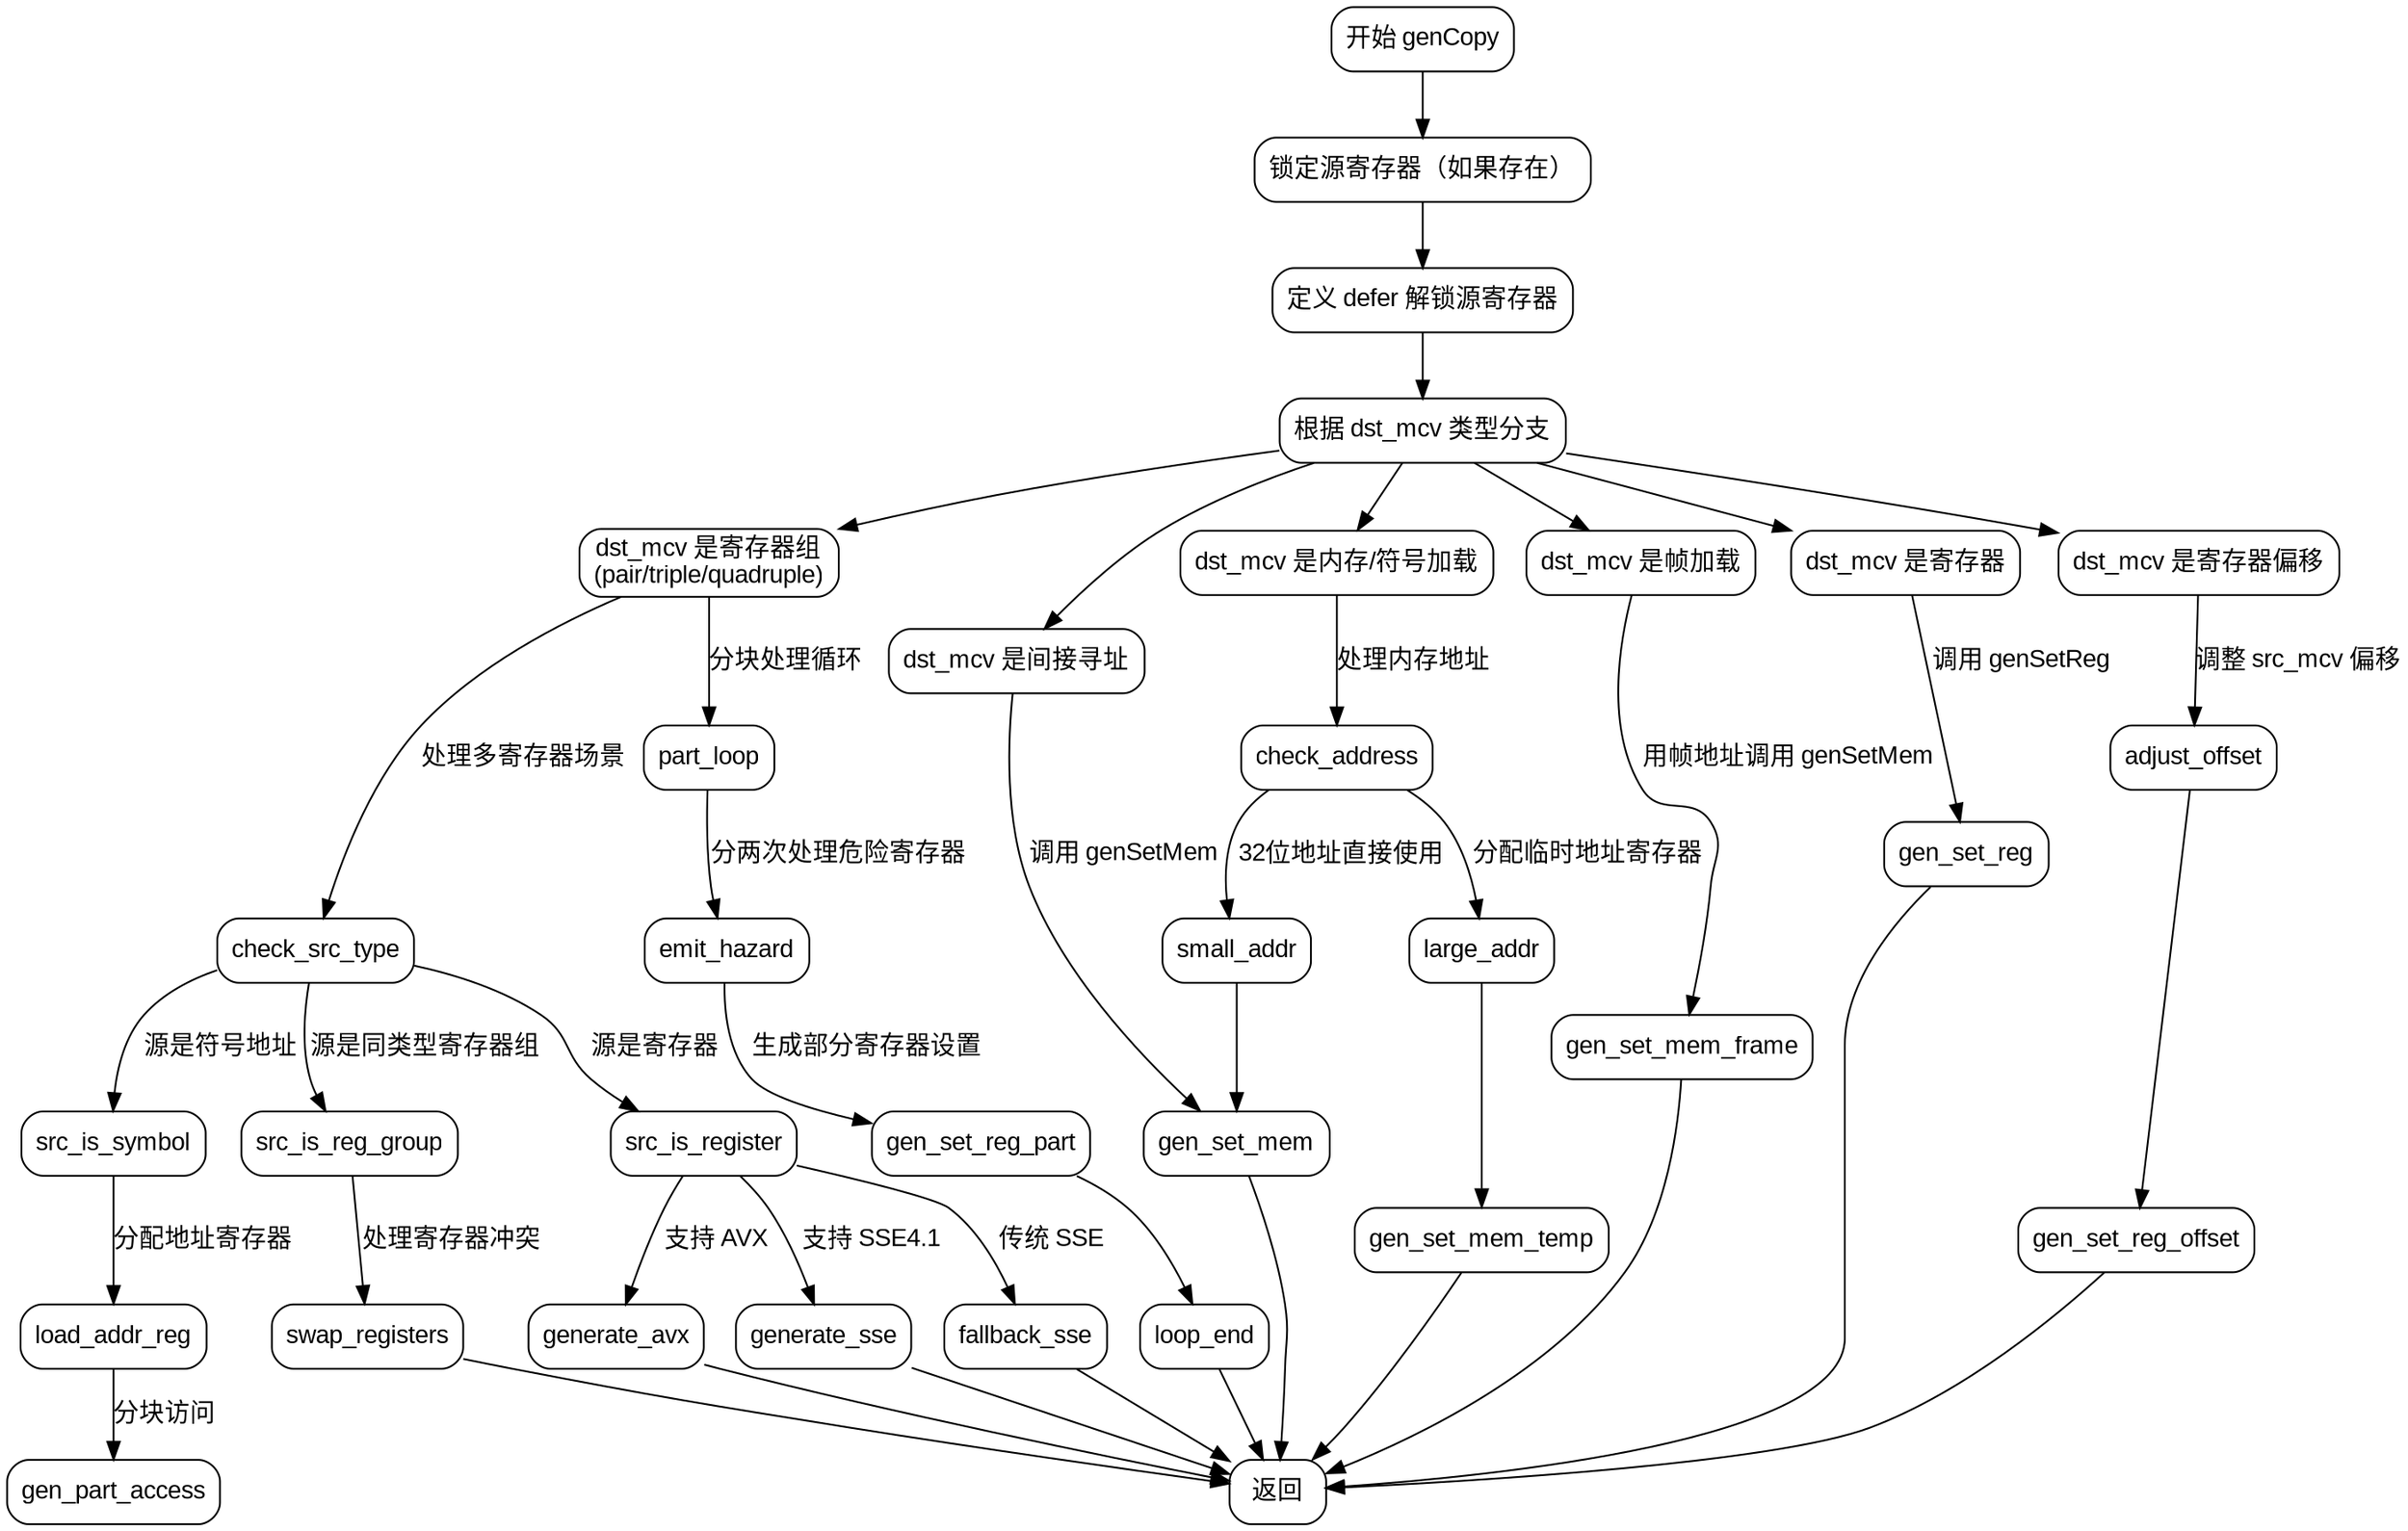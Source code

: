 
digraph flowchart {
    node [shape=rectangle, style="rounded", fontname="Arial"];
    edge [fontname="Arial"];

    start [label="开始 genCopy"];
    lock_src_reg [label="锁定源寄存器（如果存在）"];
    defer_unlock [label="定义 defer 解锁源寄存器"];
    switch_dst_mcv [label="根据 dst_mcv 类型分支"];

    // 主要分支节点
    register [label="dst_mcv 是寄存器"];
    register_offset [label="dst_mcv 是寄存器偏移"];
    inline_reg_group [label="dst_mcv 是寄存器组\n(pair/triple/quadruple)"];
    indirect [label="dst_mcv 是间接寻址"];
    memory_load [label="dst_mcv 是内存/符号加载"];
    load_frame [label="dst_mcv 是帧加载"];

    // 分支处理逻辑
    register -> gen_set_reg [label="调用 genSetReg"];
    register_offset -> adjust_offset [label="调整 src_mcv 偏移"];
    adjust_offset -> gen_set_reg_offset;

    inline_reg_group -> check_src_type [label="处理多寄存器场景"];
    check_src_type -> src_is_register [label="源是寄存器"];
    src_is_register -> generate_avx [label="支持 AVX"];
    generate_avx -> return;
    src_is_register -> generate_sse [label="支持 SSE4.1"];
    generate_sse -> return;
    src_is_register -> fallback_sse [label="传统 SSE"];
    fallback_sse -> return;

    check_src_type -> src_is_reg_group [label="源是同类型寄存器组"];
    src_is_reg_group -> swap_registers [label="处理寄存器冲突"];
    swap_registers -> return;

    check_src_type -> src_is_symbol [label="源是符号地址"];
    src_is_symbol -> load_addr_reg [label="分配地址寄存器"];
    load_addr_reg -> gen_part_access [label="分块访问"];

    inline_reg_group -> part_loop [label="分块处理循环"];
    part_loop -> emit_hazard [label="分两次处理危险寄存器"];
    emit_hazard -> gen_set_reg_part [label="生成部分寄存器设置"];
    gen_set_reg_part -> loop_end;

    indirect -> gen_set_mem [label="调用 genSetMem"];
    memory_load -> check_address [label="处理内存地址"];
    check_address -> small_addr [label="32位地址直接使用"];
    small_addr -> gen_set_mem;
    check_address -> large_addr [label="分配临时地址寄存器"];
    large_addr -> gen_set_mem_temp;

    load_frame -> gen_set_mem_frame [label="用帧地址调用 genSetMem"];

    // 公共出口
    return [label="返回"];
    loop_end -> return;
    gen_set_reg -> return;
    gen_set_reg_offset -> return;
    gen_set_mem -> return;
    gen_set_mem_temp -> return;
    gen_set_mem_frame -> return;

    // 连接主流程
    start -> lock_src_reg -> defer_unlock -> switch_dst_mcv;
    switch_dst_mcv -> register;
    switch_dst_mcv -> register_offset;
    switch_dst_mcv -> inline_reg_group;
    switch_dst_mcv -> indirect;
    switch_dst_mcv -> memory_load;
    switch_dst_mcv -> load_frame;
}
